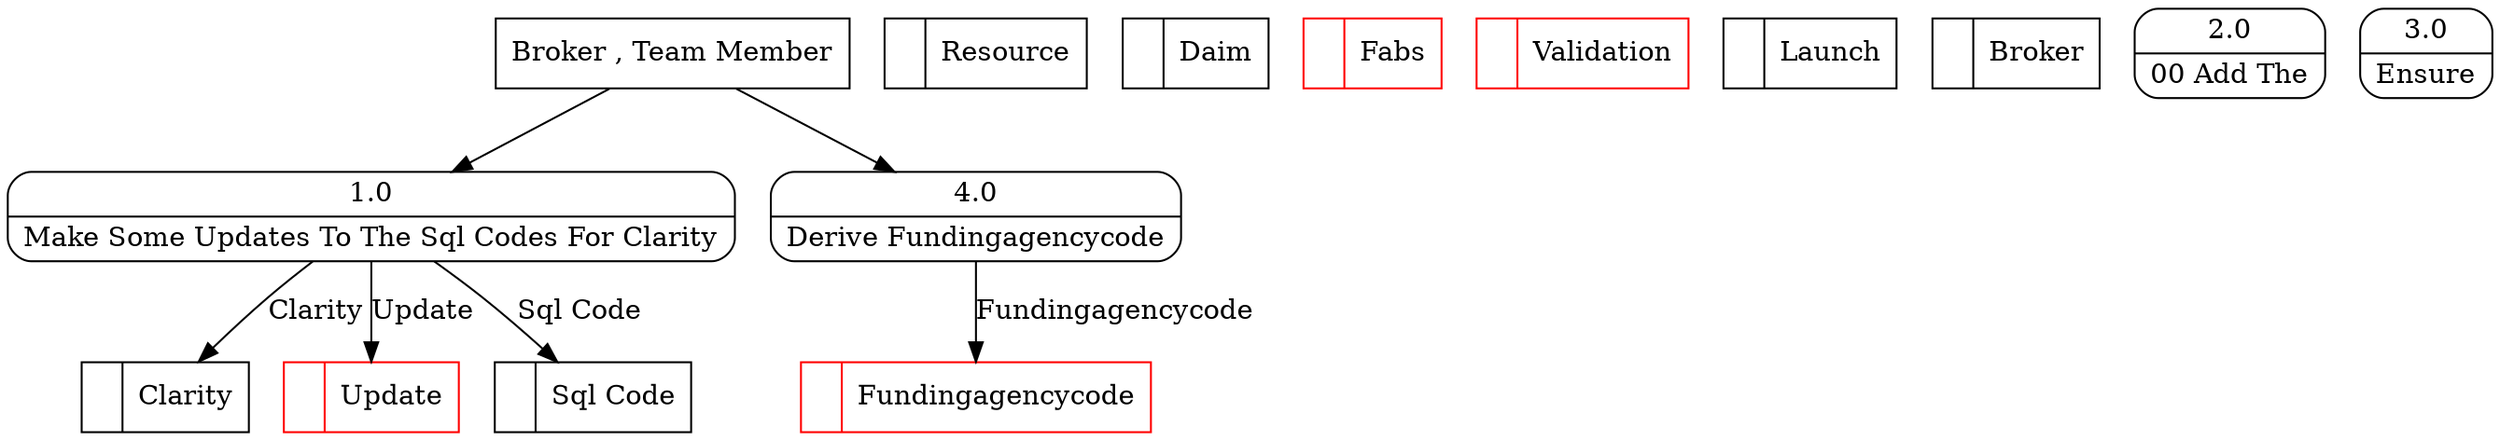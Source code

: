 digraph dfd2{ 
node[shape=record]
200 [label="<f0>  |<f1> Clarity " ];
201 [label="<f0>  |<f1> Update " color=red];
202 [label="<f0>  |<f1> Resource " ];
203 [label="<f0>  |<f1> Daim " ];
204 [label="<f0>  |<f1> Fabs " color=red];
205 [label="<f0>  |<f1> Validation " color=red];
206 [label="<f0>  |<f1> Launch " ];
207 [label="<f0>  |<f1> Fundingagencycode " color=red];
208 [label="<f0>  |<f1> Sql Code " ];
209 [label="<f0>  |<f1> Broker " ];
210 [label="Broker , Team Member" shape=box];
211 [label="{<f0> 1.0|<f1> Make Some Updates To The Sql Codes For Clarity }" shape=Mrecord];
212 [label="{<f0> 2.0|<f1> 00 Add The }" shape=Mrecord];
213 [label="{<f0> 3.0|<f1> Ensure }" shape=Mrecord];
214 [label="{<f0> 4.0|<f1> Derive Fundingagencycode }" shape=Mrecord];
210 -> 211
210 -> 214
211 -> 201 [label="Update"]
211 -> 208 [label="Sql Code"]
211 -> 200 [label="Clarity"]
214 -> 207 [label="Fundingagencycode"]
}